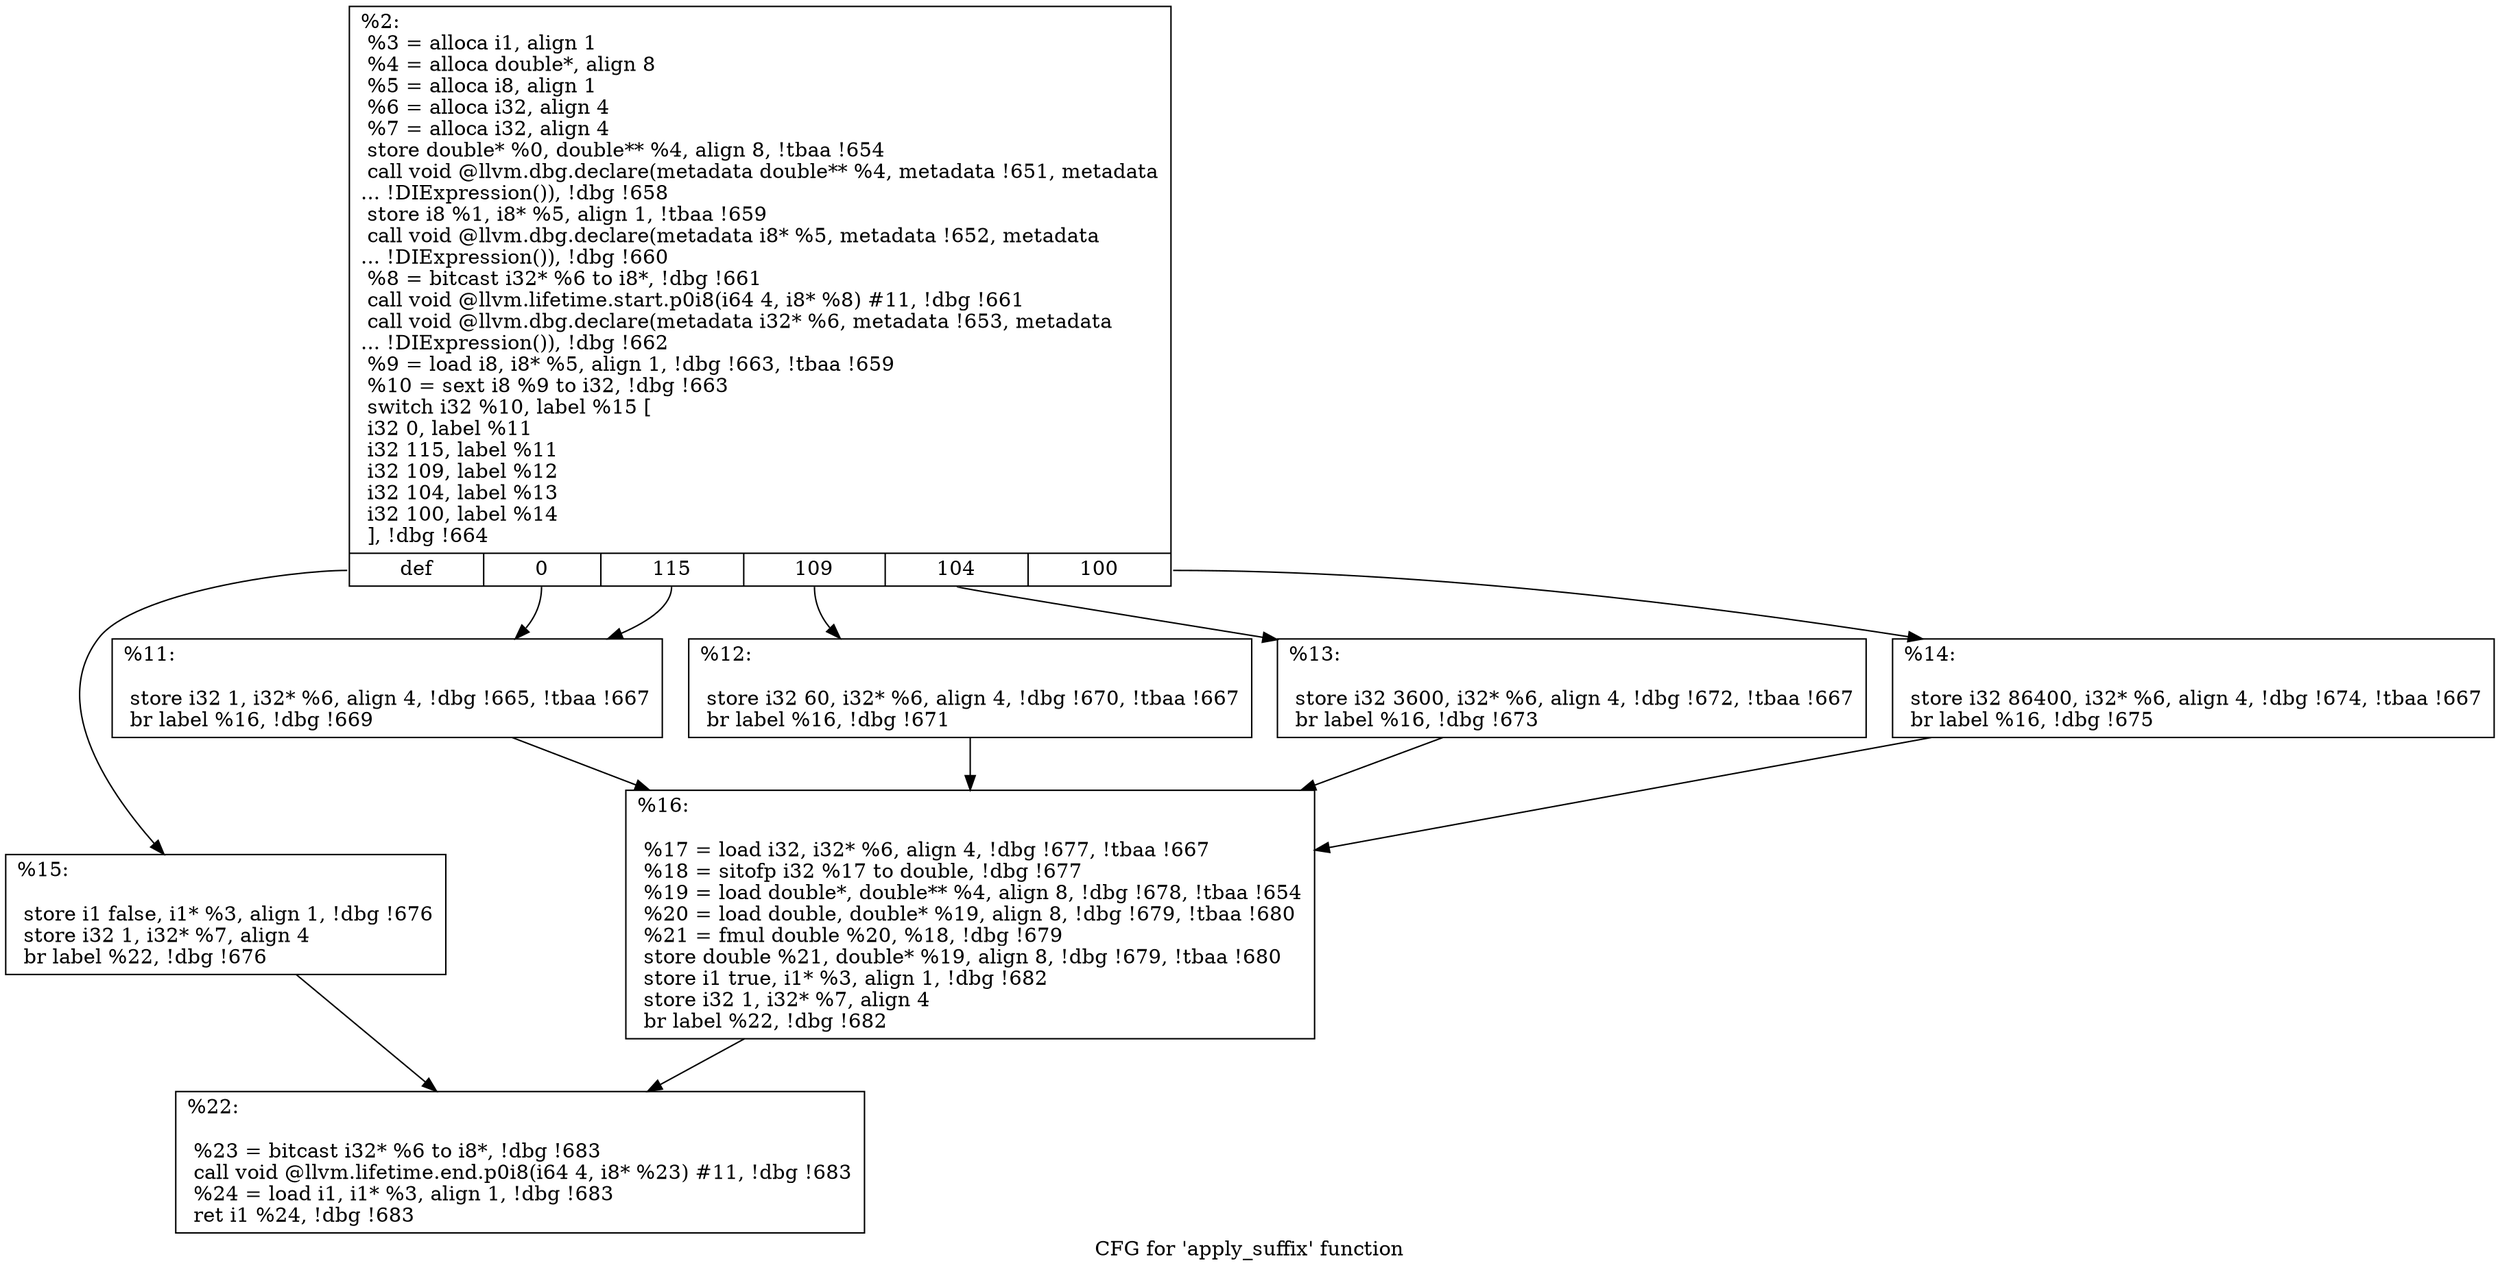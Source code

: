 digraph "CFG for 'apply_suffix' function" {
	label="CFG for 'apply_suffix' function";

	Node0x2471310 [shape=record,label="{%2:\l  %3 = alloca i1, align 1\l  %4 = alloca double*, align 8\l  %5 = alloca i8, align 1\l  %6 = alloca i32, align 4\l  %7 = alloca i32, align 4\l  store double* %0, double** %4, align 8, !tbaa !654\l  call void @llvm.dbg.declare(metadata double** %4, metadata !651, metadata\l... !DIExpression()), !dbg !658\l  store i8 %1, i8* %5, align 1, !tbaa !659\l  call void @llvm.dbg.declare(metadata i8* %5, metadata !652, metadata\l... !DIExpression()), !dbg !660\l  %8 = bitcast i32* %6 to i8*, !dbg !661\l  call void @llvm.lifetime.start.p0i8(i64 4, i8* %8) #11, !dbg !661\l  call void @llvm.dbg.declare(metadata i32* %6, metadata !653, metadata\l... !DIExpression()), !dbg !662\l  %9 = load i8, i8* %5, align 1, !dbg !663, !tbaa !659\l  %10 = sext i8 %9 to i32, !dbg !663\l  switch i32 %10, label %15 [\l    i32 0, label %11\l    i32 115, label %11\l    i32 109, label %12\l    i32 104, label %13\l    i32 100, label %14\l  ], !dbg !664\l|{<s0>def|<s1>0|<s2>115|<s3>109|<s4>104|<s5>100}}"];
	Node0x2471310:s0 -> Node0x24714a0;
	Node0x2471310:s1 -> Node0x2471360;
	Node0x2471310:s2 -> Node0x2471360;
	Node0x2471310:s3 -> Node0x24713b0;
	Node0x2471310:s4 -> Node0x2471400;
	Node0x2471310:s5 -> Node0x2471450;
	Node0x2471360 [shape=record,label="{%11:\l\l  store i32 1, i32* %6, align 4, !dbg !665, !tbaa !667\l  br label %16, !dbg !669\l}"];
	Node0x2471360 -> Node0x24714f0;
	Node0x24713b0 [shape=record,label="{%12:\l\l  store i32 60, i32* %6, align 4, !dbg !670, !tbaa !667\l  br label %16, !dbg !671\l}"];
	Node0x24713b0 -> Node0x24714f0;
	Node0x2471400 [shape=record,label="{%13:\l\l  store i32 3600, i32* %6, align 4, !dbg !672, !tbaa !667\l  br label %16, !dbg !673\l}"];
	Node0x2471400 -> Node0x24714f0;
	Node0x2471450 [shape=record,label="{%14:\l\l  store i32 86400, i32* %6, align 4, !dbg !674, !tbaa !667\l  br label %16, !dbg !675\l}"];
	Node0x2471450 -> Node0x24714f0;
	Node0x24714a0 [shape=record,label="{%15:\l\l  store i1 false, i1* %3, align 1, !dbg !676\l  store i32 1, i32* %7, align 4\l  br label %22, !dbg !676\l}"];
	Node0x24714a0 -> Node0x2471540;
	Node0x24714f0 [shape=record,label="{%16:\l\l  %17 = load i32, i32* %6, align 4, !dbg !677, !tbaa !667\l  %18 = sitofp i32 %17 to double, !dbg !677\l  %19 = load double*, double** %4, align 8, !dbg !678, !tbaa !654\l  %20 = load double, double* %19, align 8, !dbg !679, !tbaa !680\l  %21 = fmul double %20, %18, !dbg !679\l  store double %21, double* %19, align 8, !dbg !679, !tbaa !680\l  store i1 true, i1* %3, align 1, !dbg !682\l  store i32 1, i32* %7, align 4\l  br label %22, !dbg !682\l}"];
	Node0x24714f0 -> Node0x2471540;
	Node0x2471540 [shape=record,label="{%22:\l\l  %23 = bitcast i32* %6 to i8*, !dbg !683\l  call void @llvm.lifetime.end.p0i8(i64 4, i8* %23) #11, !dbg !683\l  %24 = load i1, i1* %3, align 1, !dbg !683\l  ret i1 %24, !dbg !683\l}"];
}
